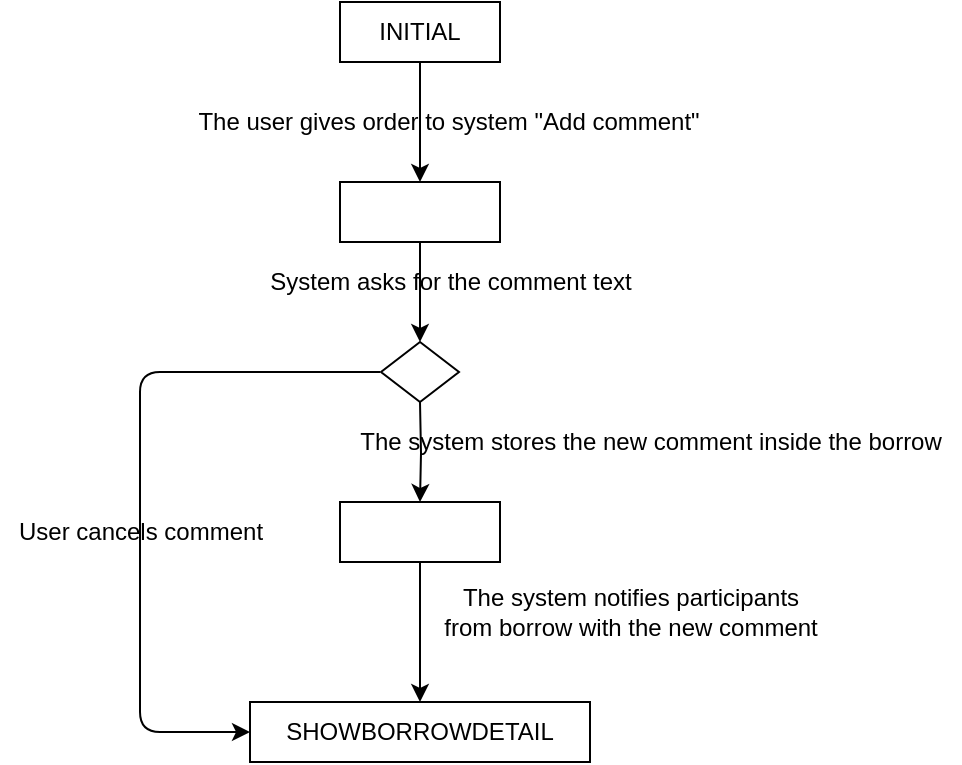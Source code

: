 <mxfile>
    <diagram id="9jH_TGPHOvCfAT8du1sc" name="Page-1">
        <mxGraphModel dx="600" dy="575" grid="0" gridSize="10" guides="1" tooltips="1" connect="1" arrows="1" fold="1" page="1" pageScale="1" pageWidth="827" pageHeight="1169" math="0" shadow="0">
            <root>
                <mxCell id="0"/>
                <mxCell id="1" parent="0"/>
                <mxCell id="4" value="" style="edgeStyle=orthogonalEdgeStyle;rounded=0;orthogonalLoop=1;jettySize=auto;html=1;" parent="1" source="2" target="3" edge="1">
                    <mxGeometry relative="1" as="geometry"/>
                </mxCell>
                <mxCell id="2" value="INITIAL" style="rounded=0;whiteSpace=wrap;html=1;" parent="1" vertex="1">
                    <mxGeometry x="180" y="70" width="80" height="30" as="geometry"/>
                </mxCell>
                <mxCell id="3" value="" style="rounded=0;whiteSpace=wrap;html=1;" parent="1" vertex="1">
                    <mxGeometry x="180" y="160" width="80" height="30" as="geometry"/>
                </mxCell>
                <mxCell id="5" value="The user gives order to system &quot;Add comment&quot;" style="text;html=1;align=center;verticalAlign=middle;resizable=0;points=[];autosize=1;" parent="1" vertex="1">
                    <mxGeometry x="99" y="120" width="270" height="20" as="geometry"/>
                </mxCell>
                <mxCell id="14" value="" style="edgeStyle=orthogonalEdgeStyle;rounded=0;orthogonalLoop=1;jettySize=auto;html=1;" parent="1" target="12" edge="1">
                    <mxGeometry relative="1" as="geometry">
                        <mxPoint x="220" y="270" as="sourcePoint"/>
                    </mxGeometry>
                </mxCell>
                <mxCell id="7" value="System asks for the comment text" style="text;html=1;align=center;verticalAlign=middle;resizable=0;points=[];autosize=1;" parent="1" vertex="1">
                    <mxGeometry x="135" y="200" width="200" height="20" as="geometry"/>
                </mxCell>
                <mxCell id="8" value="" style="endArrow=classic;html=1;exitX=0.5;exitY=1;exitDx=0;exitDy=0;entryX=0.5;entryY=0;entryDx=0;entryDy=0;" parent="1" source="3" edge="1">
                    <mxGeometry width="50" height="50" relative="1" as="geometry">
                        <mxPoint x="190" y="530" as="sourcePoint"/>
                        <mxPoint x="220" y="240" as="targetPoint"/>
                    </mxGeometry>
                </mxCell>
                <mxCell id="11" value="User cancels comment" style="text;html=1;align=center;verticalAlign=middle;resizable=0;points=[];autosize=1;" parent="1" vertex="1">
                    <mxGeometry x="10" y="325" width="140" height="20" as="geometry"/>
                </mxCell>
                <mxCell id="20" value="" style="edgeStyle=orthogonalEdgeStyle;rounded=0;orthogonalLoop=1;jettySize=auto;html=1;" parent="1" source="12" target="18" edge="1">
                    <mxGeometry relative="1" as="geometry"/>
                </mxCell>
                <mxCell id="12" value="" style="rounded=0;whiteSpace=wrap;html=1;" parent="1" vertex="1">
                    <mxGeometry x="180" y="320" width="80" height="30" as="geometry"/>
                </mxCell>
                <mxCell id="13" value="The system stores the new comment inside the borrow" style="text;html=1;align=center;verticalAlign=middle;resizable=0;points=[];autosize=1;" parent="1" vertex="1">
                    <mxGeometry x="180" y="280" width="310" height="20" as="geometry"/>
                </mxCell>
                <mxCell id="17" value="&lt;div&gt;The system notifies participants&lt;/div&gt;&lt;div&gt;from borrow with the new comment&lt;/div&gt;" style="text;html=1;align=center;verticalAlign=middle;resizable=0;points=[];autosize=1;" parent="1" vertex="1">
                    <mxGeometry x="225" y="360" width="200" height="30" as="geometry"/>
                </mxCell>
                <mxCell id="18" value="SHOWBORROWDETAIL" style="rounded=0;whiteSpace=wrap;html=1;" parent="1" vertex="1">
                    <mxGeometry x="135" y="420" width="170" height="30" as="geometry"/>
                </mxCell>
                <mxCell id="21" value="" style="endArrow=classic;html=1;entryX=0;entryY=0.5;entryDx=0;entryDy=0;" parent="1" target="18" edge="1">
                    <mxGeometry width="50" height="50" relative="1" as="geometry">
                        <mxPoint x="200" y="255" as="sourcePoint"/>
                        <mxPoint x="200" y="240" as="targetPoint"/>
                        <Array as="points">
                            <mxPoint x="80" y="255"/>
                            <mxPoint x="80" y="435"/>
                        </Array>
                    </mxGeometry>
                </mxCell>
                <mxCell id="22" value="" style="rhombus;whiteSpace=wrap;html=1;" parent="1" vertex="1">
                    <mxGeometry x="200.5" y="240" width="39" height="30" as="geometry"/>
                </mxCell>
            </root>
        </mxGraphModel>
    </diagram>
</mxfile>